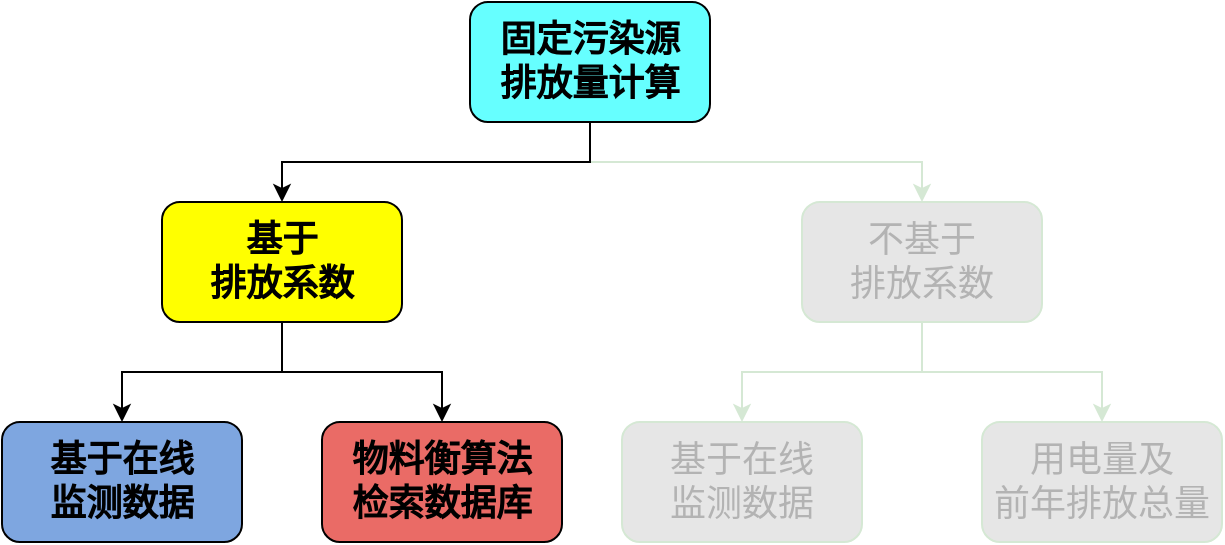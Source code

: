 <mxfile version="13.10.2" type="github">
  <diagram id="8uleohbOiZSeInX0nJPq" name="Page-1">
    <mxGraphModel dx="868" dy="425" grid="1" gridSize="10" guides="1" tooltips="1" connect="1" arrows="1" fold="1" page="1" pageScale="1" pageWidth="1169" pageHeight="827" math="0" shadow="0">
      <root>
        <mxCell id="0" />
        <mxCell id="1" parent="0" />
        <mxCell id="G6SLaiaJEupae1ueb4YS-2" style="edgeStyle=orthogonalEdgeStyle;rounded=0;orthogonalLoop=1;jettySize=auto;html=1;exitX=0.5;exitY=1;exitDx=0;exitDy=0;fillColor=#FFFFFF;strokeColor=#D5E8D4;" edge="1" parent="1" source="G6SLaiaJEupae1ueb4YS-3" target="G6SLaiaJEupae1ueb4YS-6">
          <mxGeometry relative="1" as="geometry" />
        </mxCell>
        <mxCell id="G6SLaiaJEupae1ueb4YS-16" style="edgeStyle=orthogonalEdgeStyle;rounded=0;orthogonalLoop=1;jettySize=auto;html=1;exitX=0.5;exitY=1;exitDx=0;exitDy=0;entryX=0.5;entryY=0;entryDx=0;entryDy=0;strokeColor=#000000;fillColor=#E6E6E6;" edge="1" parent="1" source="G6SLaiaJEupae1ueb4YS-3" target="G6SLaiaJEupae1ueb4YS-9">
          <mxGeometry relative="1" as="geometry" />
        </mxCell>
        <mxCell id="G6SLaiaJEupae1ueb4YS-3" value="&lt;font style=&quot;font-size: 18px&quot;&gt;&lt;b&gt;固定污染源&lt;br&gt;排放量计算&lt;/b&gt;&lt;/font&gt;" style="rounded=1;whiteSpace=wrap;html=1;fillColor=#66FFFF;" vertex="1" parent="1">
          <mxGeometry x="354" y="70" width="120" height="60" as="geometry" />
        </mxCell>
        <mxCell id="G6SLaiaJEupae1ueb4YS-4" style="edgeStyle=orthogonalEdgeStyle;rounded=0;orthogonalLoop=1;jettySize=auto;html=1;exitX=0.5;exitY=1;exitDx=0;exitDy=0;entryX=0.5;entryY=0;entryDx=0;entryDy=0;fillColor=#E6E6E6;strokeColor=#D5E8D4;" edge="1" parent="1" source="G6SLaiaJEupae1ueb4YS-6" target="G6SLaiaJEupae1ueb4YS-10">
          <mxGeometry relative="1" as="geometry" />
        </mxCell>
        <mxCell id="G6SLaiaJEupae1ueb4YS-5" style="edgeStyle=orthogonalEdgeStyle;rounded=0;orthogonalLoop=1;jettySize=auto;html=1;exitX=0.5;exitY=1;exitDx=0;exitDy=0;entryX=0.5;entryY=0;entryDx=0;entryDy=0;fillColor=#E6E6E6;strokeColor=#D5E8D4;" edge="1" parent="1" source="G6SLaiaJEupae1ueb4YS-6" target="G6SLaiaJEupae1ueb4YS-11">
          <mxGeometry relative="1" as="geometry" />
        </mxCell>
        <mxCell id="G6SLaiaJEupae1ueb4YS-6" value="&lt;font style=&quot;font-size: 18px ; background-color: rgb(230 , 230 , 230)&quot; color=&quot;#b3b3b3&quot;&gt;不基于&lt;br&gt;排放系数&lt;/font&gt;" style="rounded=1;whiteSpace=wrap;html=1;strokeColor=#D5E8D4;fillColor=#E6E6E6;" vertex="1" parent="1">
          <mxGeometry x="520" y="170" width="120" height="60" as="geometry" />
        </mxCell>
        <mxCell id="G6SLaiaJEupae1ueb4YS-7" style="edgeStyle=orthogonalEdgeStyle;rounded=0;orthogonalLoop=1;jettySize=auto;html=1;exitX=0.5;exitY=1;exitDx=0;exitDy=0;entryX=0.5;entryY=0;entryDx=0;entryDy=0;" edge="1" parent="1" source="G6SLaiaJEupae1ueb4YS-9" target="G6SLaiaJEupae1ueb4YS-12">
          <mxGeometry relative="1" as="geometry" />
        </mxCell>
        <mxCell id="G6SLaiaJEupae1ueb4YS-8" style="edgeStyle=orthogonalEdgeStyle;rounded=0;orthogonalLoop=1;jettySize=auto;html=1;exitX=0.5;exitY=1;exitDx=0;exitDy=0;entryX=0.5;entryY=0;entryDx=0;entryDy=0;" edge="1" parent="1" source="G6SLaiaJEupae1ueb4YS-9" target="G6SLaiaJEupae1ueb4YS-13">
          <mxGeometry relative="1" as="geometry" />
        </mxCell>
        <mxCell id="G6SLaiaJEupae1ueb4YS-9" value="&lt;font style=&quot;font-size: 18px&quot;&gt;&lt;b&gt;基于&lt;br&gt;排放系数&lt;/b&gt;&lt;/font&gt;" style="rounded=1;whiteSpace=wrap;html=1;fillColor=#FFFF00;" vertex="1" parent="1">
          <mxGeometry x="200" y="170" width="120" height="60" as="geometry" />
        </mxCell>
        <mxCell id="G6SLaiaJEupae1ueb4YS-10" value="&lt;font style=&quot;font-size: 18px&quot; color=&quot;#b3b3b3&quot;&gt;基于在线&lt;br&gt;监测数据&lt;/font&gt;" style="rounded=1;whiteSpace=wrap;html=1;strokeColor=#D5E8D4;fillColor=#E6E6E6;" vertex="1" parent="1">
          <mxGeometry x="430" y="280" width="120" height="60" as="geometry" />
        </mxCell>
        <mxCell id="G6SLaiaJEupae1ueb4YS-11" value="&lt;span style=&quot;font-size: 18px&quot;&gt;&lt;font color=&quot;#b3b3b3&quot;&gt;用电量及&lt;br&gt;前年排放总量&lt;/font&gt;&lt;/span&gt;" style="rounded=1;whiteSpace=wrap;html=1;strokeColor=#D5E8D4;fillColor=#E6E6E6;" vertex="1" parent="1">
          <mxGeometry x="610" y="280" width="120" height="60" as="geometry" />
        </mxCell>
        <mxCell id="G6SLaiaJEupae1ueb4YS-12" value="&lt;font style=&quot;font-size: 18px&quot;&gt;&lt;b&gt;基于在线&lt;br&gt;监测数据&lt;/b&gt;&lt;/font&gt;" style="rounded=1;whiteSpace=wrap;html=1;fillColor=#7EA6E0;" vertex="1" parent="1">
          <mxGeometry x="120" y="280" width="120" height="60" as="geometry" />
        </mxCell>
        <mxCell id="G6SLaiaJEupae1ueb4YS-13" value="&lt;font style=&quot;font-size: 18px&quot;&gt;&lt;b&gt;物料衡算法&lt;br&gt;检索数据库&lt;/b&gt;&lt;/font&gt;" style="rounded=1;whiteSpace=wrap;html=1;fillColor=#EA6B66;" vertex="1" parent="1">
          <mxGeometry x="280" y="280" width="120" height="60" as="geometry" />
        </mxCell>
      </root>
    </mxGraphModel>
  </diagram>
</mxfile>
